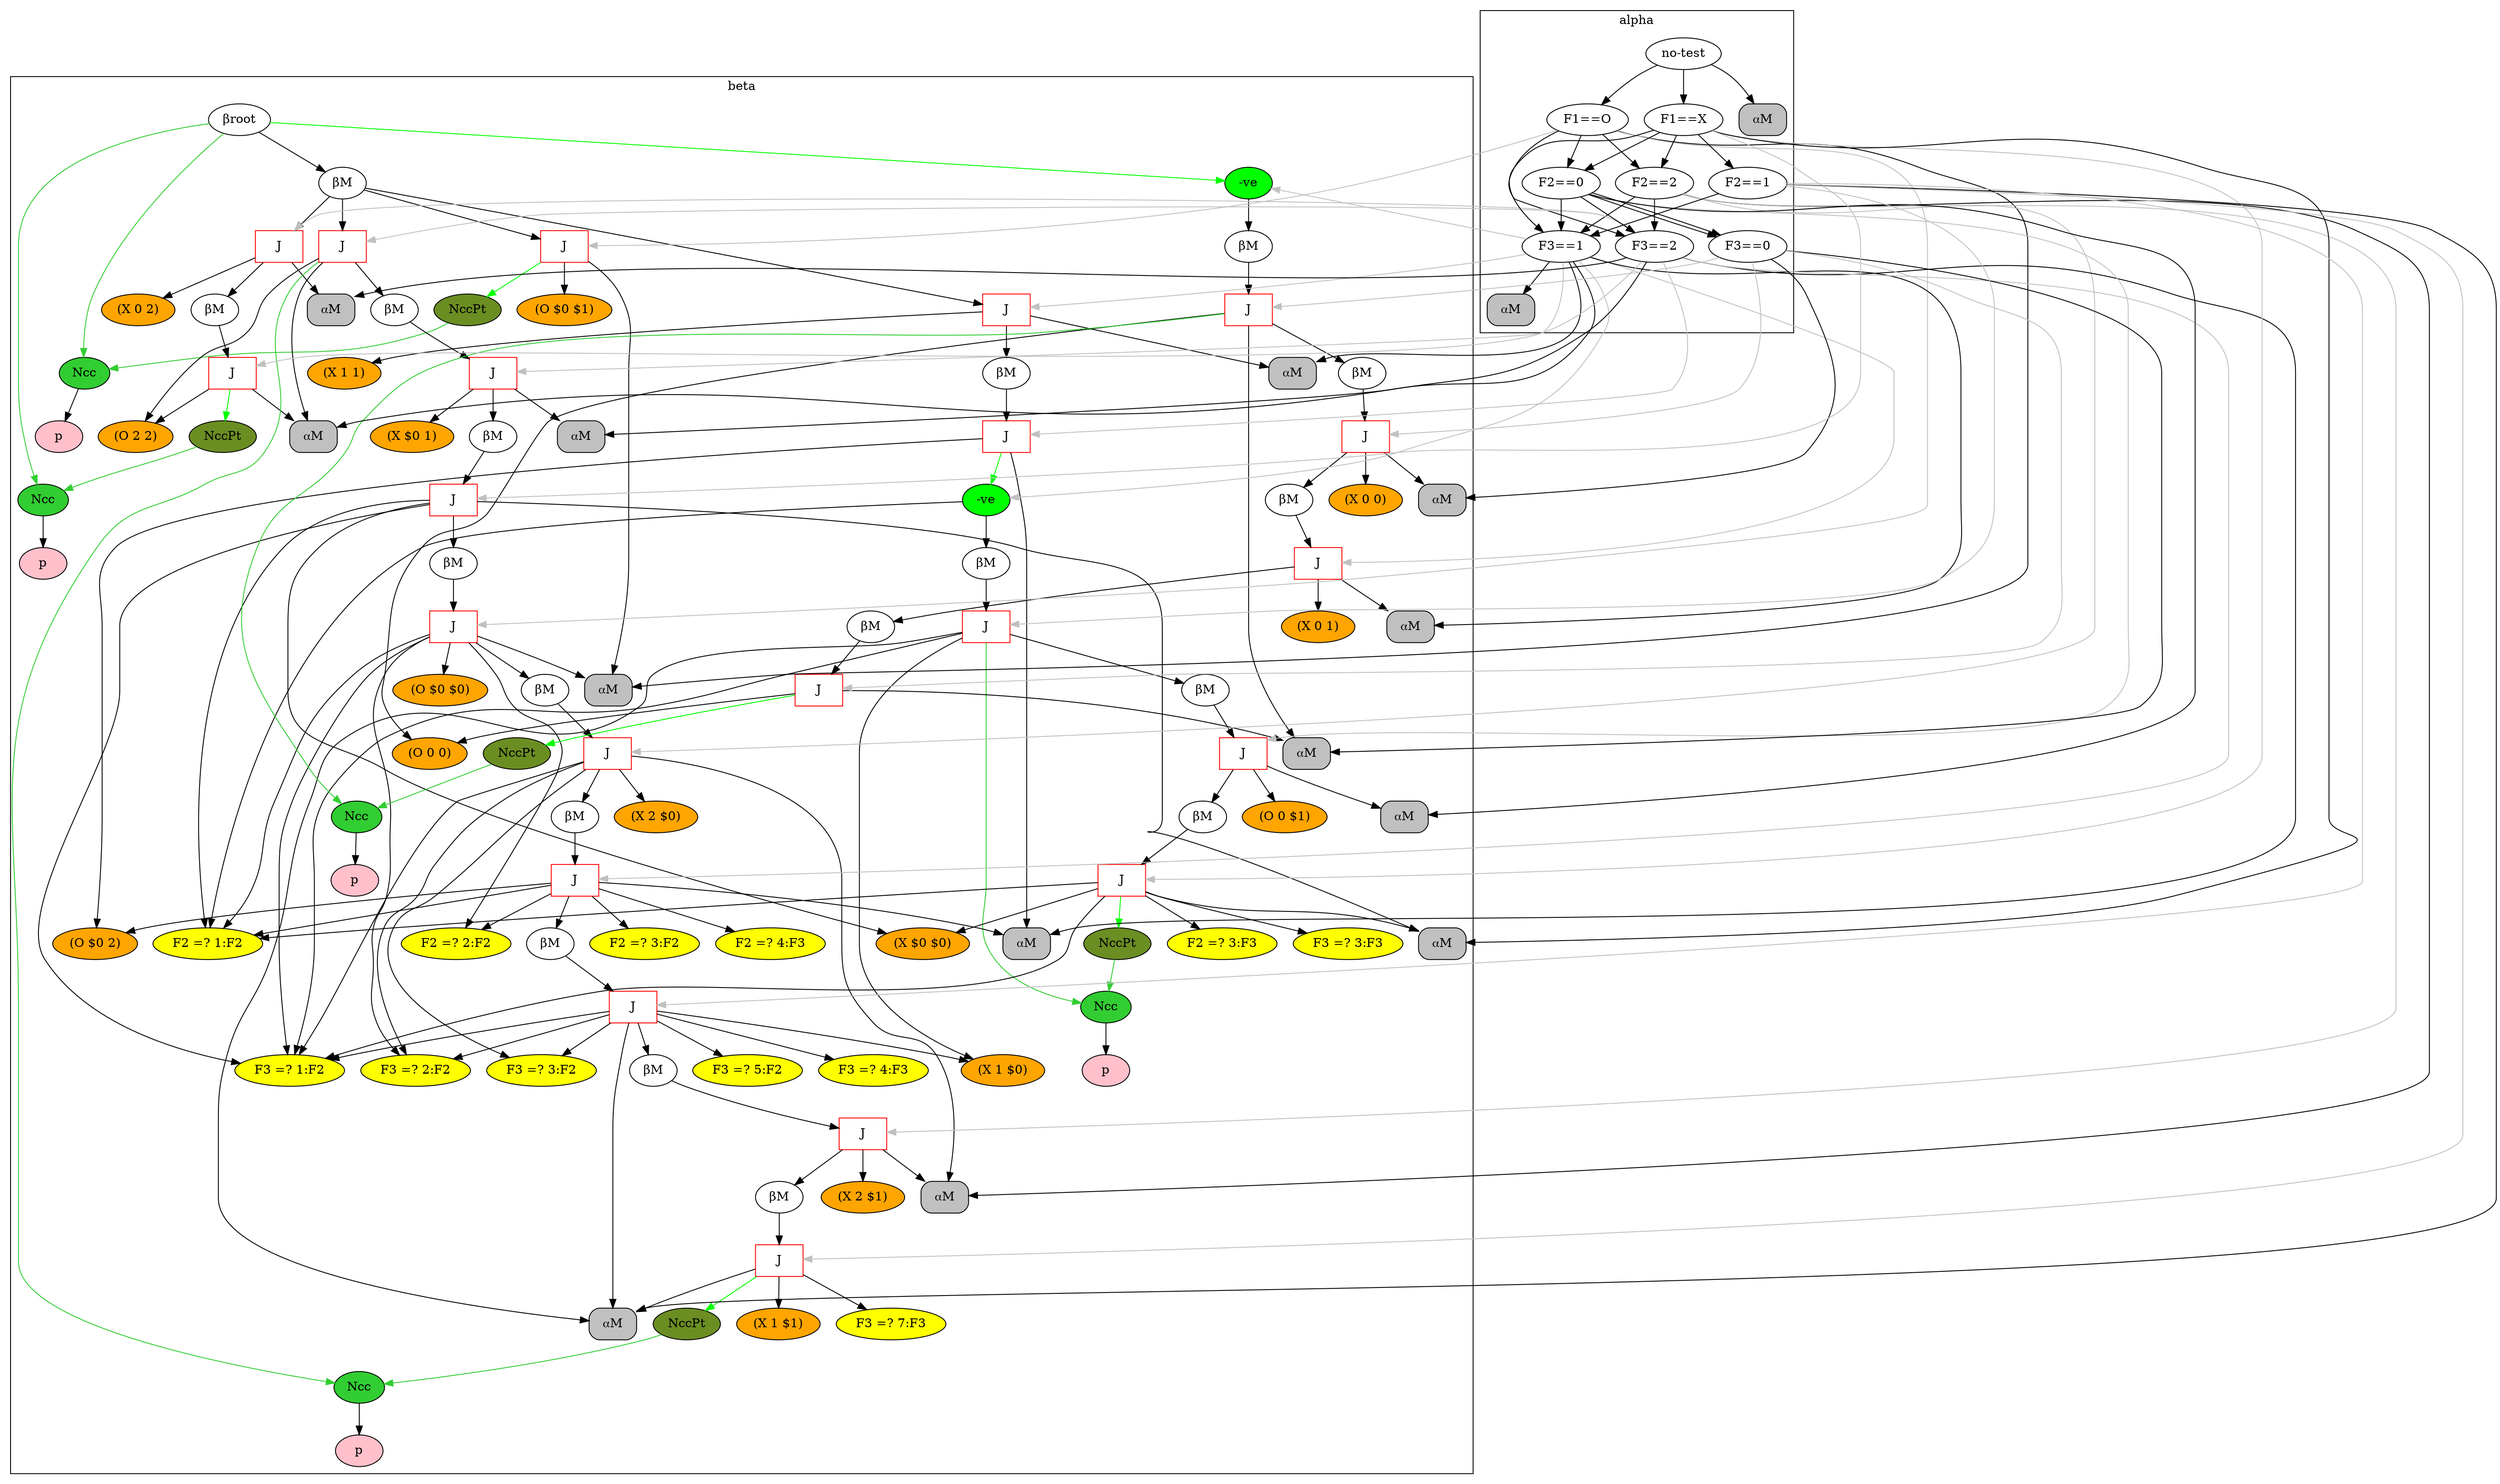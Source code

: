 digraph {
	subgraph cluster_1 {
	label = beta
	"BetaNode 140404880367288" [label="βroot"];
	"BetaNode 140404880367288" -> "BetaMemory 140404880367568";
	"BetaMemory 140404880367568" [label="βM"];
	"BetaMemory 140404880367568" -> "JoinNode 140404880437488";
	"JoinNode 140404880437488" [shape=box,color=red,label="J"];
	"JoinNode 140404880437488" -> "⍺M:<rete.alpha.AlphaMemory object at 0x7fb28f05f0b8>"
	"(O $0 $1)" [style=filled,fillcolor=orange];
	"JoinNode 140404880437488" -> "(O $0 $1)"
	"JoinNode 140404880437488" -> "<rete.ncc_node.NccPartnerNode object at 0x7fb28f05f128>"[color=green];
	"<rete.ncc_node.NccPartnerNode object at 0x7fb28f05f128>" [style=filled,fillcolor=olivedrab,label="NccPt"];
	"<rete.ncc_node.NccPartnerNode object at 0x7fb28f05f128>" -> "<rete.ncc_node.NccNode object at 0x7fb28f04df98>" [color=limegreen];
	"BetaMemory 140404880367568" -> "JoinNode 140404880440904";
	"JoinNode 140404880440904" [shape=box,color=red,label="J"];
	"JoinNode 140404880440904" -> "⍺M:<rete.alpha.AlphaMemory object at 0x7fb28f05fe10>"
	"(X 1 1)" [style=filled,fillcolor=orange];
	"JoinNode 140404880440904" -> "(X 1 1)"
	"JoinNode 140404880440904" -> "BetaMemory 140404880440960";
	"BetaMemory 140404880440960" [label="βM"];
	"BetaMemory 140404880440960" -> "JoinNode 140404880441128";
	"JoinNode 140404880441128" [shape=box,color=red,label="J"];
	"JoinNode 140404880441128" -> "⍺M:<rete.alpha.AlphaMemory object at 0x7fb28f05fef0>"
	"(O $0 2)" [style=filled,fillcolor=orange];
	"JoinNode 140404880441128" -> "(O $0 2)"
	"JoinNode 140404880441128" -> "NegativeNode 140404880465992"[color=green];
	"NegativeNode 140404880465992" [style=filled,fillcolor=green,label="-ve"];
	"F2 =? 1:F2" [style=filled,fillcolor=yellow];
	"NegativeNode 140404880465992" -> "F2 =? 1:F2"
	"NegativeNode 140404880465992" -> "BetaMemory 140404880466048";
	"BetaMemory 140404880466048" [label="βM"];
	"BetaMemory 140404880466048" -> "JoinNode 140404880466160";
	"JoinNode 140404880466160" [shape=box,color=red,label="J"];
	"JoinNode 140404880466160" -> "⍺M:<rete.alpha.AlphaMemory object at 0x7fb28f0660b8>"
	"(X 1 $0)" [style=filled,fillcolor=orange];
	"JoinNode 140404880466160" -> "(X 1 $0)"
	"F3 =? 1:F2" [style=filled,fillcolor=yellow];
	"JoinNode 140404880466160" -> "F3 =? 1:F2"
	"JoinNode 140404880466160" -> "BetaMemory 140404880466328";
	"BetaMemory 140404880466328" [label="βM"];
	"BetaMemory 140404880466328" -> "JoinNode 140404880466440";
	"JoinNode 140404880466440" [shape=box,color=red,label="J"];
	"JoinNode 140404880466440" -> "⍺M:<rete.alpha.AlphaMemory object at 0x7fb28f0661d0>"
	"(O 0 $1)" [style=filled,fillcolor=orange];
	"JoinNode 140404880466440" -> "(O 0 $1)"
	"JoinNode 140404880466440" -> "BetaMemory 140404880466496";
	"BetaMemory 140404880466496" [label="βM"];
	"BetaMemory 140404880466496" -> "JoinNode 140404880466608";
	"JoinNode 140404880466608" [shape=box,color=red,label="J"];
	"JoinNode 140404880466608" -> "⍺M:<rete.alpha.AlphaMemory object at 0x7fb28f066278>"
	"(X $0 $0)" [style=filled,fillcolor=orange];
	"JoinNode 140404880466608" -> "(X $0 $0)"
	"F2 =? 1:F2" [style=filled,fillcolor=yellow];
	"JoinNode 140404880466608" -> "F2 =? 1:F2"
	"F2 =? 3:F3" [style=filled,fillcolor=yellow];
	"JoinNode 140404880466608" -> "F2 =? 3:F3"
	"F3 =? 1:F2" [style=filled,fillcolor=yellow];
	"JoinNode 140404880466608" -> "F3 =? 1:F2"
	"F3 =? 3:F3" [style=filled,fillcolor=yellow];
	"JoinNode 140404880466608" -> "F3 =? 3:F3"
	"JoinNode 140404880466608" -> "<rete.ncc_node.NccPartnerNode object at 0x7fb28f0663c8>"[color=green];
	"<rete.ncc_node.NccPartnerNode object at 0x7fb28f0663c8>" [style=filled,fillcolor=olivedrab,label="NccPt"];
	"<rete.ncc_node.NccPartnerNode object at 0x7fb28f0663c8>" -> "<rete.ncc_node.NccNode object at 0x7fb28f066160>" [color=limegreen];
	"JoinNode 140404880466160" -> "<rete.ncc_node.NccNode object at 0x7fb28f066160>"[color=limegreen];
	"<rete.ncc_node.NccNode object at 0x7fb28f066160>" [style=filled,fillcolor=limegreen,label="Ncc"];
	"<rete.ncc_node.NccNode object at 0x7fb28f066160>" -> "PNode 140404880437880";
	"PNode 140404880437880" [style=filled,fillcolor=pink,label="p"];
	"BetaMemory 140404880367568" -> "JoinNode 140404880467616";
	"JoinNode 140404880467616" [shape=box,color=red,label="J"];
	"JoinNode 140404880467616" -> "⍺M:<rete.alpha.AlphaMemory object at 0x7fb28f066668>"
	"(X 0 2)" [style=filled,fillcolor=orange];
	"JoinNode 140404880467616" -> "(X 0 2)"
	"JoinNode 140404880467616" -> "BetaMemory 140404880467672";
	"BetaMemory 140404880467672" [label="βM"];
	"BetaMemory 140404880467672" -> "JoinNode 140404880467840";
	"JoinNode 140404880467840" [shape=box,color=red,label="J"];
	"JoinNode 140404880467840" -> "⍺M:<rete.alpha.AlphaMemory object at 0x7fb28f066748>"
	"(O 2 2)" [style=filled,fillcolor=orange];
	"JoinNode 140404880467840" -> "(O 2 2)"
	"JoinNode 140404880467840" -> "<rete.ncc_node.NccPartnerNode object at 0x7fb28f0667b8>"[color=green];
	"<rete.ncc_node.NccPartnerNode object at 0x7fb28f0667b8>" [style=filled,fillcolor=olivedrab,label="NccPt"];
	"<rete.ncc_node.NccPartnerNode object at 0x7fb28f0667b8>" -> "<rete.ncc_node.NccNode object at 0x7fb28f0665f8>" [color=limegreen];
	"BetaMemory 140404880367568" -> "JoinNode 140404880469128";
	"JoinNode 140404880469128" [shape=box,color=red,label="J"];
	"JoinNode 140404880469128" -> "⍺M:<rete.alpha.AlphaMemory object at 0x7fb28f066748>"
	"(O 2 2)" [style=filled,fillcolor=orange];
	"JoinNode 140404880469128" -> "(O 2 2)"
	"JoinNode 140404880469128" -> "BetaMemory 140404880469240";
	"BetaMemory 140404880469240" [label="βM"];
	"BetaMemory 140404880469240" -> "JoinNode 140404880469296";
	"JoinNode 140404880469296" [shape=box,color=red,label="J"];
	"JoinNode 140404880469296" -> "⍺M:<rete.alpha.AlphaMemory object at 0x7fb28f05ff98>"
	"(X $0 1)" [style=filled,fillcolor=orange];
	"JoinNode 140404880469296" -> "(X $0 1)"
	"JoinNode 140404880469296" -> "BetaMemory 140404880469352";
	"BetaMemory 140404880469352" [label="βM"];
	"BetaMemory 140404880469352" -> "JoinNode 140404880469408";
	"JoinNode 140404880469408" [shape=box,color=red,label="J"];
	"JoinNode 140404880469408" -> "⍺M:<rete.alpha.AlphaMemory object at 0x7fb28f066278>"
	"(X $0 $0)" [style=filled,fillcolor=orange];
	"JoinNode 140404880469408" -> "(X $0 $0)"
	"F2 =? 1:F2" [style=filled,fillcolor=yellow];
	"JoinNode 140404880469408" -> "F2 =? 1:F2"
	"F3 =? 1:F2" [style=filled,fillcolor=yellow];
	"JoinNode 140404880469408" -> "F3 =? 1:F2"
	"JoinNode 140404880469408" -> "BetaMemory 140404880469464";
	"BetaMemory 140404880469464" [label="βM"];
	"BetaMemory 140404880469464" -> "JoinNode 140404880469632";
	"JoinNode 140404880469632" [shape=box,color=red,label="J"];
	"JoinNode 140404880469632" -> "⍺M:<rete.alpha.AlphaMemory object at 0x7fb28f05f0b8>"
	"(O $0 $0)" [style=filled,fillcolor=orange];
	"JoinNode 140404880469632" -> "(O $0 $0)"
	"F2 =? 1:F2" [style=filled,fillcolor=yellow];
	"JoinNode 140404880469632" -> "F2 =? 1:F2"
	"F2 =? 2:F2" [style=filled,fillcolor=yellow];
	"JoinNode 140404880469632" -> "F2 =? 2:F2"
	"F3 =? 1:F2" [style=filled,fillcolor=yellow];
	"JoinNode 140404880469632" -> "F3 =? 1:F2"
	"F3 =? 2:F2" [style=filled,fillcolor=yellow];
	"JoinNode 140404880469632" -> "F3 =? 2:F2"
	"JoinNode 140404880469632" -> "BetaMemory 140404880469688";
	"BetaMemory 140404880469688" [label="βM"];
	"BetaMemory 140404880469688" -> "JoinNode 140404880478504";
	"JoinNode 140404880478504" [shape=box,color=red,label="J"];
	"JoinNode 140404880478504" -> "⍺M:<rete.alpha.AlphaMemory object at 0x7fb28f069048>"
	"(X 2 $0)" [style=filled,fillcolor=orange];
	"JoinNode 140404880478504" -> "(X 2 $0)"
	"F3 =? 1:F2" [style=filled,fillcolor=yellow];
	"JoinNode 140404880478504" -> "F3 =? 1:F2"
	"F3 =? 2:F2" [style=filled,fillcolor=yellow];
	"JoinNode 140404880478504" -> "F3 =? 2:F2"
	"F3 =? 3:F2" [style=filled,fillcolor=yellow];
	"JoinNode 140404880478504" -> "F3 =? 3:F2"
	"JoinNode 140404880478504" -> "BetaMemory 140404880478560";
	"BetaMemory 140404880478560" [label="βM"];
	"BetaMemory 140404880478560" -> "JoinNode 140404880478616";
	"JoinNode 140404880478616" [shape=box,color=red,label="J"];
	"JoinNode 140404880478616" -> "⍺M:<rete.alpha.AlphaMemory object at 0x7fb28f05fef0>"
	"(O $0 2)" [style=filled,fillcolor=orange];
	"JoinNode 140404880478616" -> "(O $0 2)"
	"F2 =? 1:F2" [style=filled,fillcolor=yellow];
	"JoinNode 140404880478616" -> "F2 =? 1:F2"
	"F2 =? 2:F2" [style=filled,fillcolor=yellow];
	"JoinNode 140404880478616" -> "F2 =? 2:F2"
	"F2 =? 3:F2" [style=filled,fillcolor=yellow];
	"JoinNode 140404880478616" -> "F2 =? 3:F2"
	"F2 =? 4:F3" [style=filled,fillcolor=yellow];
	"JoinNode 140404880478616" -> "F2 =? 4:F3"
	"JoinNode 140404880478616" -> "BetaMemory 140404880478672";
	"BetaMemory 140404880478672" [label="βM"];
	"BetaMemory 140404880478672" -> "JoinNode 140404880478952";
	"JoinNode 140404880478952" [shape=box,color=red,label="J"];
	"JoinNode 140404880478952" -> "⍺M:<rete.alpha.AlphaMemory object at 0x7fb28f0660b8>"
	"(X 1 $0)" [style=filled,fillcolor=orange];
	"JoinNode 140404880478952" -> "(X 1 $0)"
	"F3 =? 1:F2" [style=filled,fillcolor=yellow];
	"JoinNode 140404880478952" -> "F3 =? 1:F2"
	"F3 =? 2:F2" [style=filled,fillcolor=yellow];
	"JoinNode 140404880478952" -> "F3 =? 2:F2"
	"F3 =? 3:F2" [style=filled,fillcolor=yellow];
	"JoinNode 140404880478952" -> "F3 =? 3:F2"
	"F3 =? 4:F3" [style=filled,fillcolor=yellow];
	"JoinNode 140404880478952" -> "F3 =? 4:F3"
	"F3 =? 5:F2" [style=filled,fillcolor=yellow];
	"JoinNode 140404880478952" -> "F3 =? 5:F2"
	"JoinNode 140404880478952" -> "BetaMemory 140404880479008";
	"BetaMemory 140404880479008" [label="βM"];
	"BetaMemory 140404880479008" -> "JoinNode 140404880479344";
	"JoinNode 140404880479344" [shape=box,color=red,label="J"];
	"JoinNode 140404880479344" -> "⍺M:<rete.alpha.AlphaMemory object at 0x7fb28f069048>"
	"(X 2 $1)" [style=filled,fillcolor=orange];
	"JoinNode 140404880479344" -> "(X 2 $1)"
	"JoinNode 140404880479344" -> "BetaMemory 140404880479400";
	"BetaMemory 140404880479400" [label="βM"];
	"BetaMemory 140404880479400" -> "JoinNode 140404880479456";
	"JoinNode 140404880479456" [shape=box,color=red,label="J"];
	"JoinNode 140404880479456" -> "⍺M:<rete.alpha.AlphaMemory object at 0x7fb28f0660b8>"
	"(X 1 $1)" [style=filled,fillcolor=orange];
	"JoinNode 140404880479456" -> "(X 1 $1)"
	"F3 =? 7:F3" [style=filled,fillcolor=yellow];
	"JoinNode 140404880479456" -> "F3 =? 7:F3"
	"JoinNode 140404880479456" -> "<rete.ncc_node.NccPartnerNode object at 0x7fb28f069518>"[color=green];
	"<rete.ncc_node.NccPartnerNode object at 0x7fb28f069518>" [style=filled,fillcolor=olivedrab,label="NccPt"];
	"<rete.ncc_node.NccPartnerNode object at 0x7fb28f069518>" -> "<rete.ncc_node.NccNode object at 0x7fb28f066cc0>" [color=limegreen];
	"JoinNode 140404880469128" -> "<rete.ncc_node.NccNode object at 0x7fb28f066cc0>"[color=limegreen];
	"<rete.ncc_node.NccNode object at 0x7fb28f066cc0>" [style=filled,fillcolor=limegreen,label="Ncc"];
	"<rete.ncc_node.NccNode object at 0x7fb28f066cc0>" -> "PNode 140404880468120";
	"PNode 140404880468120" [style=filled,fillcolor=pink,label="p"];
	"BetaNode 140404880367288" -> "<rete.ncc_node.NccNode object at 0x7fb28f04df98>"[color=limegreen];
	"<rete.ncc_node.NccNode object at 0x7fb28f04df98>" [style=filled,fillcolor=limegreen,label="Ncc"];
	"<rete.ncc_node.NccNode object at 0x7fb28f04df98>" -> "PNode 140404880367400";
	"PNode 140404880367400" [style=filled,fillcolor=pink,label="p"];
	"BetaNode 140404880367288" -> "NegativeNode 140404880438776"[color=green];
	"NegativeNode 140404880438776" [style=filled,fillcolor=green,label="-ve"];
	"NegativeNode 140404880438776" -> "BetaMemory 140404880438832";
	"BetaMemory 140404880438832" [label="βM"];
	"BetaMemory 140404880438832" -> "JoinNode 140404880439056";
	"JoinNode 140404880439056" [shape=box,color=red,label="J"];
	"JoinNode 140404880439056" -> "⍺M:<rete.alpha.AlphaMemory object at 0x7fb28f05f6d8>"
	"(O 0 0)" [style=filled,fillcolor=orange];
	"JoinNode 140404880439056" -> "(O 0 0)"
	"JoinNode 140404880439056" -> "BetaMemory 140404880439168";
	"BetaMemory 140404880439168" [label="βM"];
	"BetaMemory 140404880439168" -> "JoinNode 140404880439448";
	"JoinNode 140404880439448" [shape=box,color=red,label="J"];
	"JoinNode 140404880439448" -> "⍺M:<rete.alpha.AlphaMemory object at 0x7fb28f05f860>"
	"(X 0 0)" [style=filled,fillcolor=orange];
	"JoinNode 140404880439448" -> "(X 0 0)"
	"JoinNode 140404880439448" -> "BetaMemory 140404880439504";
	"BetaMemory 140404880439504" [label="βM"];
	"BetaMemory 140404880439504" -> "JoinNode 140404880439672";
	"JoinNode 140404880439672" [shape=box,color=red,label="J"];
	"JoinNode 140404880439672" -> "⍺M:<rete.alpha.AlphaMemory object at 0x7fb28f05f940>"
	"(X 0 1)" [style=filled,fillcolor=orange];
	"JoinNode 140404880439672" -> "(X 0 1)"
	"JoinNode 140404880439672" -> "BetaMemory 140404880439728";
	"BetaMemory 140404880439728" [label="βM"];
	"BetaMemory 140404880439728" -> "JoinNode 140404880439784";
	"JoinNode 140404880439784" [shape=box,color=red,label="J"];
	"JoinNode 140404880439784" -> "⍺M:<rete.alpha.AlphaMemory object at 0x7fb28f05f6d8>"
	"(O 0 0)" [style=filled,fillcolor=orange];
	"JoinNode 140404880439784" -> "(O 0 0)"
	"JoinNode 140404880439784" -> "<rete.ncc_node.NccPartnerNode object at 0x7fb28f05fa20>"[color=green];
	"<rete.ncc_node.NccPartnerNode object at 0x7fb28f05fa20>" [style=filled,fillcolor=olivedrab,label="NccPt"];
	"<rete.ncc_node.NccPartnerNode object at 0x7fb28f05fa20>" -> "<rete.ncc_node.NccNode object at 0x7fb28f05f748>" [color=limegreen];
	"JoinNode 140404880439056" -> "<rete.ncc_node.NccNode object at 0x7fb28f05f748>"[color=limegreen];
	"<rete.ncc_node.NccNode object at 0x7fb28f05f748>" [style=filled,fillcolor=limegreen,label="Ncc"];
	"<rete.ncc_node.NccNode object at 0x7fb28f05f748>" -> "PNode 140404880437712";
	"PNode 140404880437712" [style=filled,fillcolor=pink,label="p"];
	"BetaNode 140404880367288" -> "<rete.ncc_node.NccNode object at 0x7fb28f0665f8>"[color=limegreen];
	"<rete.ncc_node.NccNode object at 0x7fb28f0665f8>" [style=filled,fillcolor=limegreen,label="Ncc"];
	"<rete.ncc_node.NccNode object at 0x7fb28f0665f8>" -> "PNode 140404880440400";
	"PNode 140404880440400" [style=filled,fillcolor=pink,label="p"];
	}
	subgraph cluster_0 {
	label = alpha
	"no-test" -> "F1==O";
	"F1==O" -> "F2==2";
	"F2==2" -> "F3==1";
	"F3==1" -> "⍺M:<rete.alpha.AlphaMemory object at 0x7fb28f05f5c0>";
	"⍺M:<rete.alpha.AlphaMemory object at 0x7fb28f05f5c0>" [shape=box, style="rounded,filled", label="⍺M", fillcolor=gray];
	"F2==2" -> "F3==2";
	"F3==2" -> "⍺M:<rete.alpha.AlphaMemory object at 0x7fb28f066748>";
	"⍺M:<rete.alpha.AlphaMemory object at 0x7fb28f066748>" [shape=box, style="rounded,filled", label="⍺M", fillcolor=gray];
	"F1==O" -> "F2==0";
	"F2==0" -> "F3==0";
	"F3==0" -> "⍺M:<rete.alpha.AlphaMemory object at 0x7fb28f05f6d8>";
	"⍺M:<rete.alpha.AlphaMemory object at 0x7fb28f05f6d8>" [shape=box, style="rounded,filled", label="⍺M", fillcolor=gray];
	"F2==0" -> "⍺M:<rete.alpha.AlphaMemory object at 0x7fb28f0661d0>";
	"⍺M:<rete.alpha.AlphaMemory object at 0x7fb28f0661d0>" [shape=box, style="rounded,filled", label="⍺M", fillcolor=gray];
	"F1==O" -> "F3==2";
	"F3==2" -> "⍺M:<rete.alpha.AlphaMemory object at 0x7fb28f05fef0>";
	"⍺M:<rete.alpha.AlphaMemory object at 0x7fb28f05fef0>" [shape=box, style="rounded,filled", label="⍺M", fillcolor=gray];
	"F1==O" -> "⍺M:<rete.alpha.AlphaMemory object at 0x7fb28f05f0b8>";
	"⍺M:<rete.alpha.AlphaMemory object at 0x7fb28f05f0b8>" [shape=box, style="rounded,filled", label="⍺M", fillcolor=gray];
	"no-test" -> "F1==X";
	"F1==X" -> "F2==0";
	"F2==0" -> "F3==0";
	"F3==0" -> "⍺M:<rete.alpha.AlphaMemory object at 0x7fb28f05f860>";
	"⍺M:<rete.alpha.AlphaMemory object at 0x7fb28f05f860>" [shape=box, style="rounded,filled", label="⍺M", fillcolor=gray];
	"F2==0" -> "F3==1";
	"F3==1" -> "⍺M:<rete.alpha.AlphaMemory object at 0x7fb28f05f940>";
	"⍺M:<rete.alpha.AlphaMemory object at 0x7fb28f05f940>" [shape=box, style="rounded,filled", label="⍺M", fillcolor=gray];
	"F2==0" -> "F3==2";
	"F3==2" -> "⍺M:<rete.alpha.AlphaMemory object at 0x7fb28f066668>";
	"⍺M:<rete.alpha.AlphaMemory object at 0x7fb28f066668>" [shape=box, style="rounded,filled", label="⍺M", fillcolor=gray];
	"F1==X" -> "F2==1";
	"F2==1" -> "F3==1";
	"F3==1" -> "⍺M:<rete.alpha.AlphaMemory object at 0x7fb28f05fe10>";
	"⍺M:<rete.alpha.AlphaMemory object at 0x7fb28f05fe10>" [shape=box, style="rounded,filled", label="⍺M", fillcolor=gray];
	"F2==1" -> "⍺M:<rete.alpha.AlphaMemory object at 0x7fb28f0660b8>";
	"⍺M:<rete.alpha.AlphaMemory object at 0x7fb28f0660b8>" [shape=box, style="rounded,filled", label="⍺M", fillcolor=gray];
	"F1==X" -> "F3==1";
	"F3==1" -> "⍺M:<rete.alpha.AlphaMemory object at 0x7fb28f05ff98>";
	"⍺M:<rete.alpha.AlphaMemory object at 0x7fb28f05ff98>" [shape=box, style="rounded,filled", label="⍺M", fillcolor=gray];
	"F1==X" -> "F2==2";
	"F2==2" -> "⍺M:<rete.alpha.AlphaMemory object at 0x7fb28f069048>";
	"⍺M:<rete.alpha.AlphaMemory object at 0x7fb28f069048>" [shape=box, style="rounded,filled", label="⍺M", fillcolor=gray];
	"F1==X" -> "⍺M:<rete.alpha.AlphaMemory object at 0x7fb28f066278>";
	"⍺M:<rete.alpha.AlphaMemory object at 0x7fb28f066278>" [shape=box, style="rounded,filled", label="⍺M", fillcolor=gray];
	"no-test" -> "⍺M:<rete.alpha.AlphaMemory object at 0x7fb28f04de48>";
	"⍺M:<rete.alpha.AlphaMemory object at 0x7fb28f04de48>" [shape=box, style="rounded,filled", label="⍺M", fillcolor=gray];
	}
	"F1==O" -> "JoinNode 140404880437488" [color=gray];
	"F1==O" -> "JoinNode 140404880469632" [color=gray];
	"F3==1" -> "NegativeNode 140404880438776" [color=gray];
	"F3==2" -> "JoinNode 140404880467840" [color=gray];
	"F3==2" -> "JoinNode 140404880469128" [color=gray];
	"F2==0" -> "JoinNode 140404880466440" [color=gray];
	"F3==0" -> "JoinNode 140404880439056" [color=gray];
	"F3==0" -> "JoinNode 140404880439784" [color=gray];
	"F3==2" -> "JoinNode 140404880441128" [color=gray];
	"F3==2" -> "JoinNode 140404880478616" [color=gray];
	"F1==X" -> "JoinNode 140404880466608" [color=gray];
	"F1==X" -> "JoinNode 140404880469408" [color=gray];
	"F3==0" -> "JoinNode 140404880439448" [color=gray];
	"F3==1" -> "JoinNode 140404880439672" [color=gray];
	"F3==2" -> "JoinNode 140404880467616" [color=gray];
	"F2==1" -> "JoinNode 140404880466160" [color=gray];
	"F2==1" -> "JoinNode 140404880478952" [color=gray];
	"F2==1" -> "JoinNode 140404880479456" [color=gray];
	"F3==1" -> "JoinNode 140404880440904" [color=gray];
	"F3==1" -> "NegativeNode 140404880465992" [color=gray];
	"F3==1" -> "JoinNode 140404880469296" [color=gray];
	"F2==2" -> "JoinNode 140404880478504" [color=gray];
	"F2==2" -> "JoinNode 140404880479344" [color=gray];
}